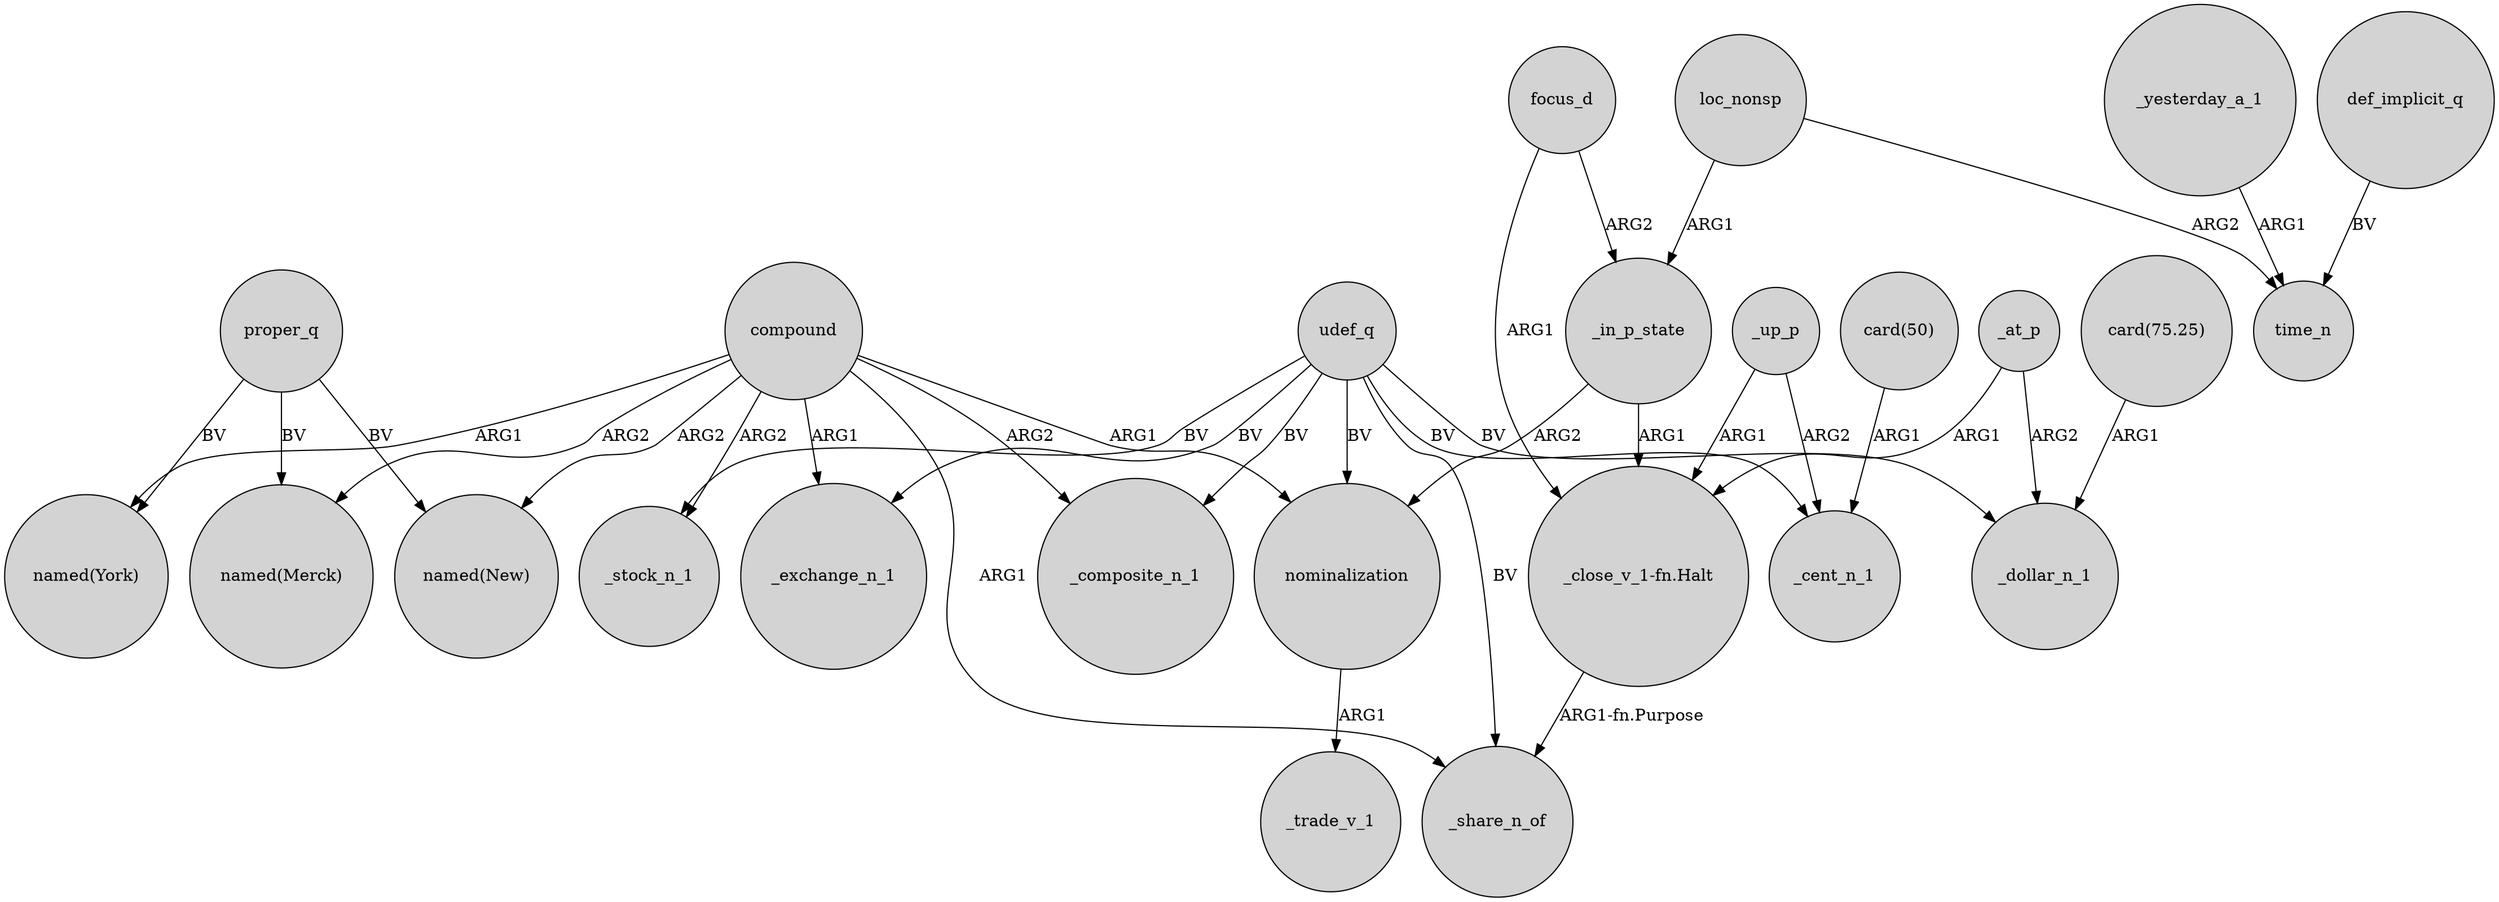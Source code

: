 digraph {
	node [shape=circle style=filled]
	compound -> "named(Merck)" [label=ARG2]
	_in_p_state -> nominalization [label=ARG2]
	focus_d -> "_close_v_1-fn.Halt" [label=ARG1]
	focus_d -> _in_p_state [label=ARG2]
	_in_p_state -> "_close_v_1-fn.Halt" [label=ARG1]
	compound -> "named(New)" [label=ARG2]
	compound -> _share_n_of [label=ARG1]
	proper_q -> "named(New)" [label=BV]
	udef_q -> nominalization [label=BV]
	udef_q -> _exchange_n_1 [label=BV]
	_yesterday_a_1 -> time_n [label=ARG1]
	_up_p -> _cent_n_1 [label=ARG2]
	udef_q -> _cent_n_1 [label=BV]
	"card(75.25)" -> _dollar_n_1 [label=ARG1]
	compound -> _exchange_n_1 [label=ARG1]
	proper_q -> "named(York)" [label=BV]
	compound -> nominalization [label=ARG1]
	_up_p -> "_close_v_1-fn.Halt" [label=ARG1]
	udef_q -> _stock_n_1 [label=BV]
	_at_p -> _dollar_n_1 [label=ARG2]
	udef_q -> _share_n_of [label=BV]
	_at_p -> "_close_v_1-fn.Halt" [label=ARG1]
	compound -> _stock_n_1 [label=ARG2]
	udef_q -> _dollar_n_1 [label=BV]
	proper_q -> "named(Merck)" [label=BV]
	"card(50)" -> _cent_n_1 [label=ARG1]
	udef_q -> _composite_n_1 [label=BV]
	loc_nonsp -> time_n [label=ARG2]
	compound -> "named(York)" [label=ARG1]
	def_implicit_q -> time_n [label=BV]
	compound -> _composite_n_1 [label=ARG2]
	"_close_v_1-fn.Halt" -> _share_n_of [label="ARG1-fn.Purpose"]
	loc_nonsp -> _in_p_state [label=ARG1]
	nominalization -> _trade_v_1 [label=ARG1]
}
